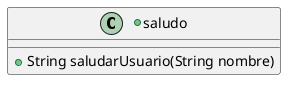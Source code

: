 @startuml
'https://plantuml.com/class-diagram

+class saludo{
    +String saludarUsuario(String nombre)
    }

@enduml